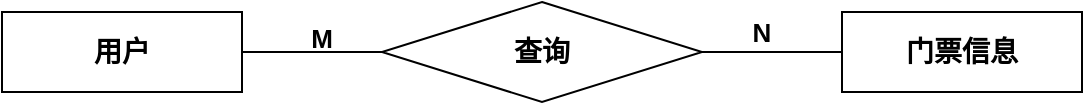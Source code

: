 <mxfile version="22.1.11" type="device">
  <diagram name="第 1 页" id="S37r40MLps8lmqOpQb-8">
    <mxGraphModel dx="803" dy="722" grid="1" gridSize="10" guides="1" tooltips="1" connect="1" arrows="1" fold="1" page="1" pageScale="1" pageWidth="827" pageHeight="1169" math="0" shadow="0">
      <root>
        <mxCell id="0" />
        <mxCell id="1" parent="0" />
        <mxCell id="ijOzDFt3F6OIFJBPhV6L-1" value="&lt;font style=&quot;font-size: 14px;&quot;&gt;&lt;b&gt;用户&lt;/b&gt;&lt;/font&gt;" style="rounded=0;whiteSpace=wrap;html=1;" vertex="1" parent="1">
          <mxGeometry x="80" y="240" width="120" height="40" as="geometry" />
        </mxCell>
        <mxCell id="ijOzDFt3F6OIFJBPhV6L-2" value="&lt;font style=&quot;font-size: 14px;&quot;&gt;&lt;b&gt;查询&lt;/b&gt;&lt;/font&gt;" style="rhombus;whiteSpace=wrap;html=1;" vertex="1" parent="1">
          <mxGeometry x="270" y="235" width="160" height="50" as="geometry" />
        </mxCell>
        <mxCell id="ijOzDFt3F6OIFJBPhV6L-3" value="&lt;font style=&quot;font-size: 14px;&quot;&gt;&lt;b&gt;门票信息&lt;/b&gt;&lt;/font&gt;" style="rounded=0;whiteSpace=wrap;html=1;" vertex="1" parent="1">
          <mxGeometry x="500" y="240" width="120" height="40" as="geometry" />
        </mxCell>
        <mxCell id="ijOzDFt3F6OIFJBPhV6L-4" value="" style="endArrow=none;html=1;rounded=0;exitX=1;exitY=0.5;exitDx=0;exitDy=0;entryX=0;entryY=0.5;entryDx=0;entryDy=0;" edge="1" parent="1" source="ijOzDFt3F6OIFJBPhV6L-1" target="ijOzDFt3F6OIFJBPhV6L-2">
          <mxGeometry width="50" height="50" relative="1" as="geometry">
            <mxPoint x="350" y="400" as="sourcePoint" />
            <mxPoint x="400" y="350" as="targetPoint" />
          </mxGeometry>
        </mxCell>
        <mxCell id="ijOzDFt3F6OIFJBPhV6L-5" value="" style="endArrow=none;html=1;rounded=0;exitX=1;exitY=0.5;exitDx=0;exitDy=0;entryX=0;entryY=0.5;entryDx=0;entryDy=0;" edge="1" parent="1" source="ijOzDFt3F6OIFJBPhV6L-2" target="ijOzDFt3F6OIFJBPhV6L-3">
          <mxGeometry width="50" height="50" relative="1" as="geometry">
            <mxPoint x="350" y="400" as="sourcePoint" />
            <mxPoint x="400" y="350" as="targetPoint" />
          </mxGeometry>
        </mxCell>
        <mxCell id="ijOzDFt3F6OIFJBPhV6L-6" value="&lt;b&gt;&lt;font style=&quot;font-size: 13px;&quot;&gt;M&lt;/font&gt;&lt;/b&gt;" style="text;html=1;strokeColor=none;fillColor=none;align=center;verticalAlign=middle;whiteSpace=wrap;rounded=0;" vertex="1" parent="1">
          <mxGeometry x="210" y="235" width="60" height="35" as="geometry" />
        </mxCell>
        <mxCell id="ijOzDFt3F6OIFJBPhV6L-7" value="&lt;font style=&quot;font-size: 13px;&quot;&gt;&lt;b&gt;N&lt;/b&gt;&lt;/font&gt;" style="text;html=1;strokeColor=none;fillColor=none;align=center;verticalAlign=middle;whiteSpace=wrap;rounded=0;" vertex="1" parent="1">
          <mxGeometry x="430" y="235" width="60" height="30" as="geometry" />
        </mxCell>
      </root>
    </mxGraphModel>
  </diagram>
</mxfile>
